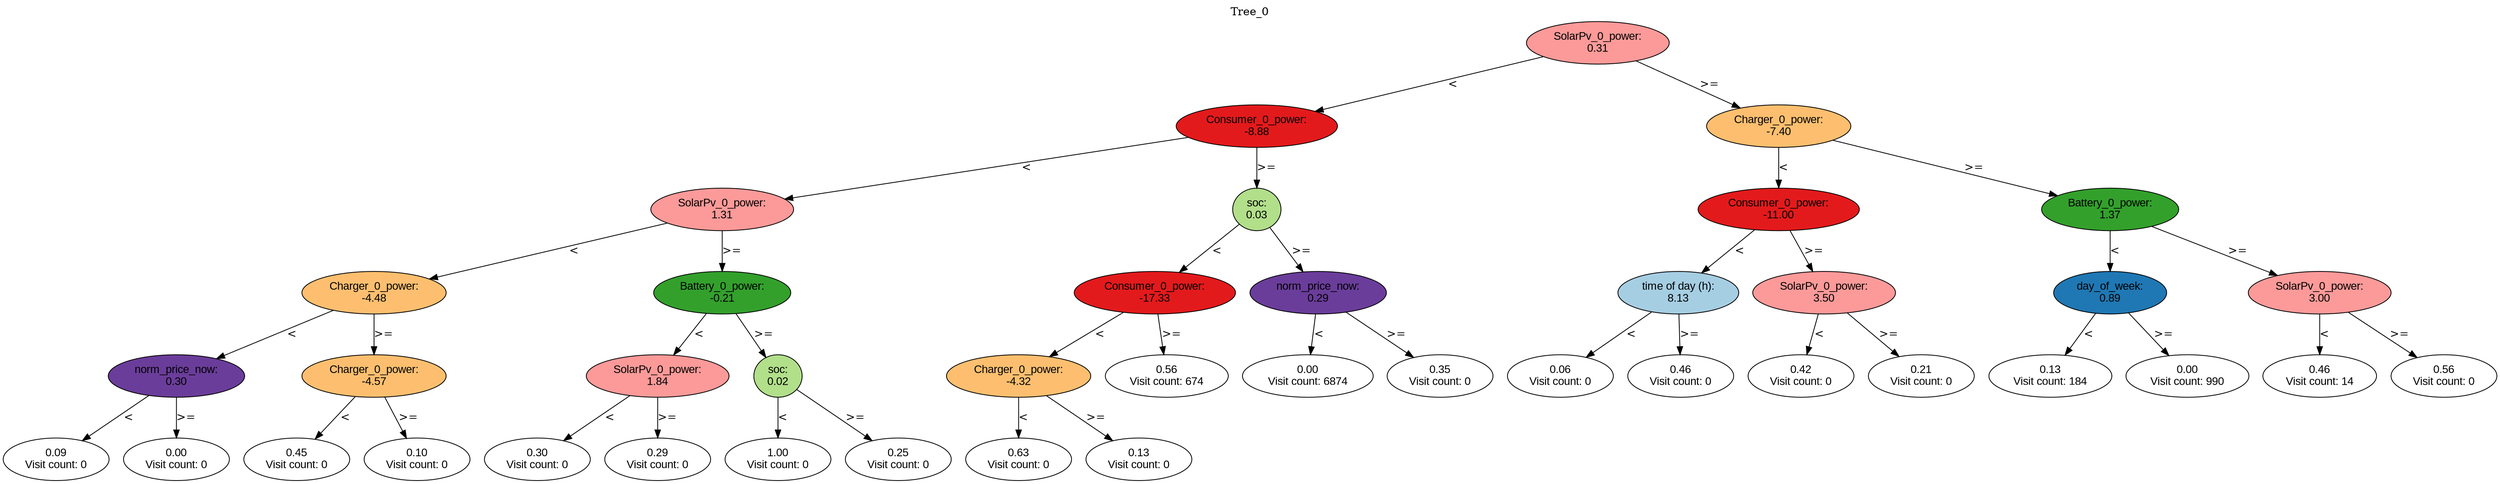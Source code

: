 digraph BST {
    node [fontname="Arial" style=filled colorscheme=paired12];
    0 [ label = "SolarPv_0_power:
0.31" fillcolor=5];
    1 [ label = "Consumer_0_power:
-8.88" fillcolor=6];
    2 [ label = "SolarPv_0_power:
1.31" fillcolor=5];
    3 [ label = "Charger_0_power:
-4.48" fillcolor=7];
    4 [ label = "norm_price_now:
0.30" fillcolor=10];
    5 [ label = "0.09
Visit count: 0" fillcolor=white];
    6 [ label = "0.00
Visit count: 0" fillcolor=white];
    7 [ label = "Charger_0_power:
-4.57" fillcolor=7];
    8 [ label = "0.45
Visit count: 0" fillcolor=white];
    9 [ label = "0.10
Visit count: 0" fillcolor=white];
    10 [ label = "Battery_0_power:
-0.21" fillcolor=4];
    11 [ label = "SolarPv_0_power:
1.84" fillcolor=5];
    12 [ label = "0.30
Visit count: 0" fillcolor=white];
    13 [ label = "0.29
Visit count: 0" fillcolor=white];
    14 [ label = "soc:
0.02" fillcolor=3];
    15 [ label = "1.00
Visit count: 0" fillcolor=white];
    16 [ label = "0.25
Visit count: 0" fillcolor=white];
    17 [ label = "soc:
0.03" fillcolor=3];
    18 [ label = "Consumer_0_power:
-17.33" fillcolor=6];
    19 [ label = "Charger_0_power:
-4.32" fillcolor=7];
    20 [ label = "0.63
Visit count: 0" fillcolor=white];
    21 [ label = "0.13
Visit count: 0" fillcolor=white];
    22 [ label = "0.56
Visit count: 674" fillcolor=white];
    23 [ label = "norm_price_now:
0.29" fillcolor=10];
    24 [ label = "0.00
Visit count: 6874" fillcolor=white];
    25 [ label = "0.35
Visit count: 0" fillcolor=white];
    26 [ label = "Charger_0_power:
-7.40" fillcolor=7];
    27 [ label = "Consumer_0_power:
-11.00" fillcolor=6];
    28 [ label = "time of day (h):
8.13" fillcolor=1];
    29 [ label = "0.06
Visit count: 0" fillcolor=white];
    30 [ label = "0.46
Visit count: 0" fillcolor=white];
    31 [ label = "SolarPv_0_power:
3.50" fillcolor=5];
    32 [ label = "0.42
Visit count: 0" fillcolor=white];
    33 [ label = "0.21
Visit count: 0" fillcolor=white];
    34 [ label = "Battery_0_power:
1.37" fillcolor=4];
    35 [ label = "day_of_week:
0.89" fillcolor=2];
    36 [ label = "0.13
Visit count: 184" fillcolor=white];
    37 [ label = "0.00
Visit count: 990" fillcolor=white];
    38 [ label = "SolarPv_0_power:
3.00" fillcolor=5];
    39 [ label = "0.46
Visit count: 14" fillcolor=white];
    40 [ label = "0.56
Visit count: 0" fillcolor=white];

    0  -> 1[ label = "<"];
    0  -> 26[ label = ">="];
    1  -> 2[ label = "<"];
    1  -> 17[ label = ">="];
    2  -> 3[ label = "<"];
    2  -> 10[ label = ">="];
    3  -> 4[ label = "<"];
    3  -> 7[ label = ">="];
    4  -> 5[ label = "<"];
    4  -> 6[ label = ">="];
    7  -> 8[ label = "<"];
    7  -> 9[ label = ">="];
    10  -> 11[ label = "<"];
    10  -> 14[ label = ">="];
    11  -> 12[ label = "<"];
    11  -> 13[ label = ">="];
    14  -> 15[ label = "<"];
    14  -> 16[ label = ">="];
    17  -> 18[ label = "<"];
    17  -> 23[ label = ">="];
    18  -> 19[ label = "<"];
    18  -> 22[ label = ">="];
    19  -> 20[ label = "<"];
    19  -> 21[ label = ">="];
    23  -> 24[ label = "<"];
    23  -> 25[ label = ">="];
    26  -> 27[ label = "<"];
    26  -> 34[ label = ">="];
    27  -> 28[ label = "<"];
    27  -> 31[ label = ">="];
    28  -> 29[ label = "<"];
    28  -> 30[ label = ">="];
    31  -> 32[ label = "<"];
    31  -> 33[ label = ">="];
    34  -> 35[ label = "<"];
    34  -> 38[ label = ">="];
    35  -> 36[ label = "<"];
    35  -> 37[ label = ">="];
    38  -> 39[ label = "<"];
    38  -> 40[ label = ">="];

    labelloc="t";
    label="Tree_0";
}